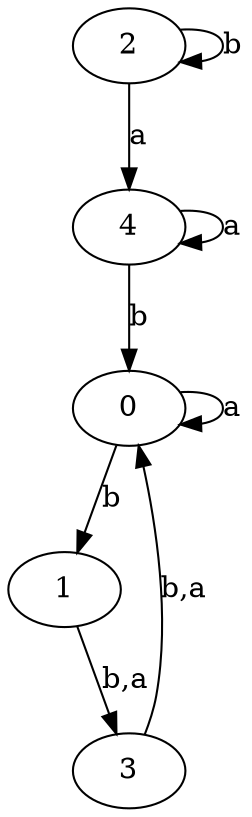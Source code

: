 digraph {
 ranksep=0.5;
 d2tdocpreamble = "\usetikzlibrary{automata}";
 d2tfigpreamble = "\tikzstyle{every state}= [ draw=blue!50,very thick,fill=blue!20]  \tikzstyle{auto}= [fill=white]";
 node [style="state"];
 edge [lblstyle="auto",topath="bend right", len=4  ]
  "0" [label="0",style = "state, initial"];
  "1" [label="1",];
  "2" [label="2",];
  "3" [label="3",];
  "4" [label="4",style = "state, accepting"];
  "0" -> "0" [label="a",topath="loop above"];
  "0" -> "1" [label="b"];
  "1" -> "3" [label="b,a"];
  "2" -> "2" [label="b",topath="loop above"];
  "2" -> "4" [label="a"];
  "3" -> "0" [label="b,a"];
  "4" -> "0" [label="b"];
  "4" -> "4" [label="a",topath="loop above"];
}